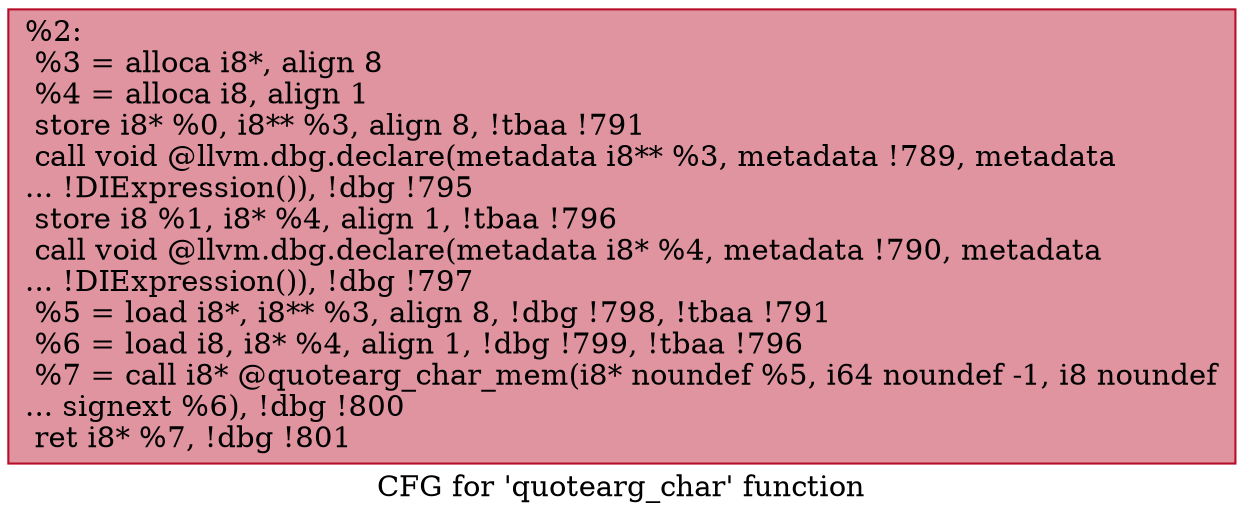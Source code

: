 digraph "CFG for 'quotearg_char' function" {
	label="CFG for 'quotearg_char' function";

	Node0x182afb0 [shape=record,color="#b70d28ff", style=filled, fillcolor="#b70d2870",label="{%2:\l  %3 = alloca i8*, align 8\l  %4 = alloca i8, align 1\l  store i8* %0, i8** %3, align 8, !tbaa !791\l  call void @llvm.dbg.declare(metadata i8** %3, metadata !789, metadata\l... !DIExpression()), !dbg !795\l  store i8 %1, i8* %4, align 1, !tbaa !796\l  call void @llvm.dbg.declare(metadata i8* %4, metadata !790, metadata\l... !DIExpression()), !dbg !797\l  %5 = load i8*, i8** %3, align 8, !dbg !798, !tbaa !791\l  %6 = load i8, i8* %4, align 1, !dbg !799, !tbaa !796\l  %7 = call i8* @quotearg_char_mem(i8* noundef %5, i64 noundef -1, i8 noundef\l... signext %6), !dbg !800\l  ret i8* %7, !dbg !801\l}"];
}
